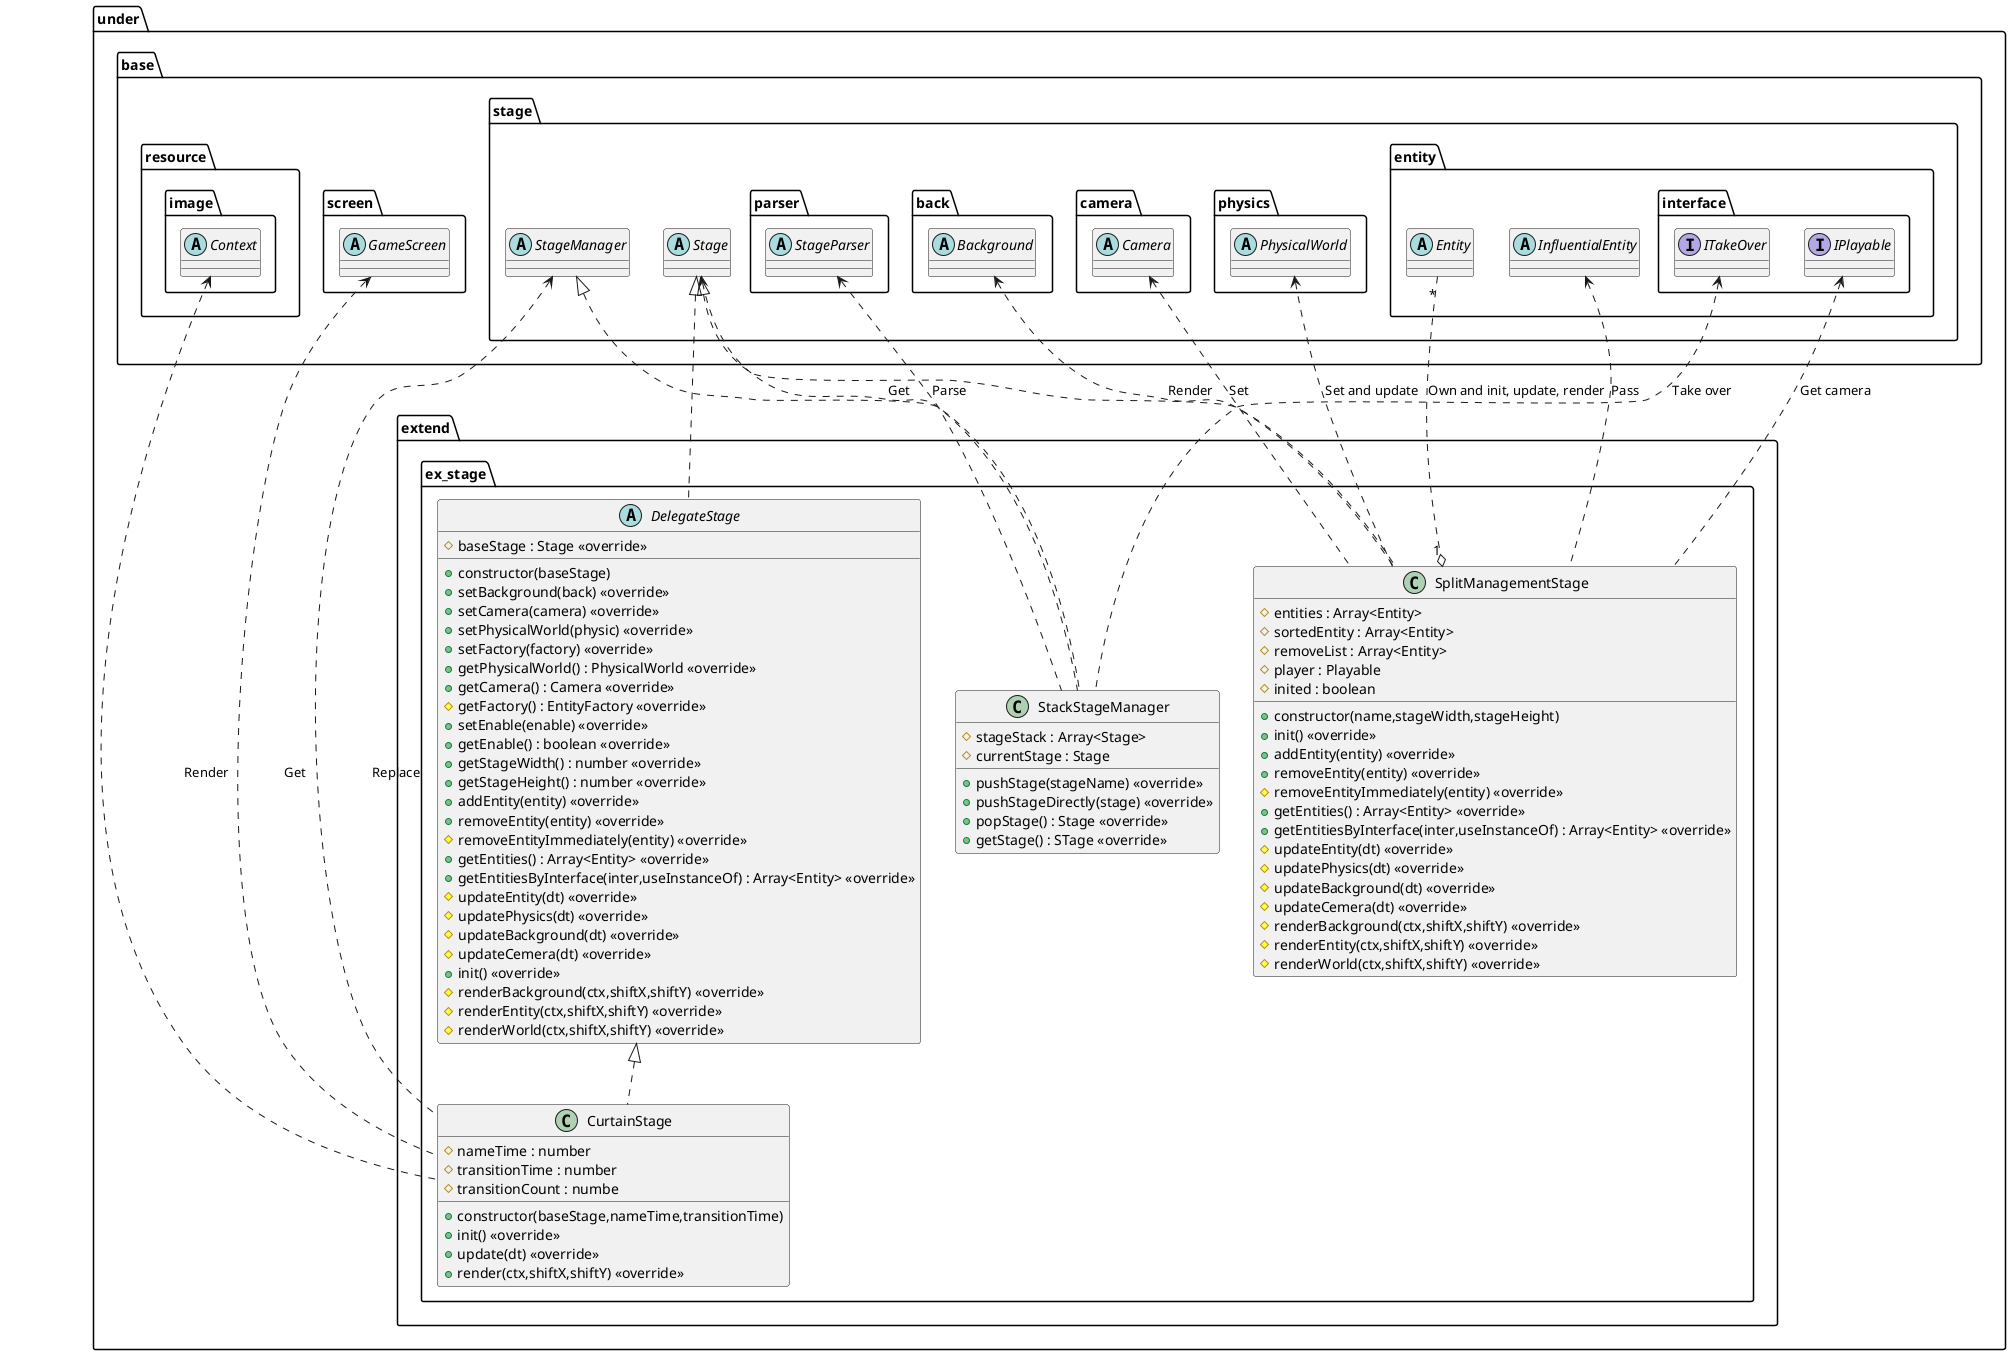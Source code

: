 @startuml StageExtend
package under {
    package extend {
        package ex_stage {
            class StackStageManager {
                #stageStack : Array<Stage>
                #currentStage : Stage
                +pushStage(stageName) <<override>>
                +pushStageDirectly(stage) <<override>>
                +popStage() : Stage <<override>>
                +getStage() : STage <<override>>
            }
            class SplitManagementStage {
                +constructor(name,stageWidth,stageHeight)
                #entities : Array<Entity>
                #sortedEntity : Array<Entity>
                #removeList : Array<Entity>
                #player : Playable
                #inited : boolean
                +init() <<override>>
                +addEntity(entity) <<override>>
                +removeEntity(entity) <<override>>
                #removeEntityImmediately(entity) <<override>>
                +getEntities() : Array<Entity> <<override>>
                +getEntitiesByInterface(inter,useInstanceOf) : Array<Entity> <<override>>
                #updateEntity(dt) <<override>>
                #updatePhysics(dt) <<override>>
                #updateBackground(dt) <<override>>
                #updateCemera(dt) <<override>>
                #renderBackground(ctx,shiftX,shiftY) <<override>>
                #renderEntity(ctx,shiftX,shiftY) <<override>>
                #renderWorld(ctx,shiftX,shiftY) <<override>>
            }
            abstract DelegateStage {
                +constructor(baseStage)
                #baseStage : Stage <<override>>
                +setBackground(back) <<override>>
                +setCamera(camera) <<override>>
                +setPhysicalWorld(physic) <<override>>
                +setFactory(factory) <<override>>
                +getPhysicalWorld() : PhysicalWorld <<override>>
                +getCamera() : Camera <<override>>
                #getFactory() : EntityFactory <<override>>
                +setEnable(enable) <<override>>
                +getEnable() : boolean <<override>>
                +getStageWidth() : number <<override>>
                +getStageHeight() : number <<override>>
                +addEntity(entity) <<override>>
                +removeEntity(entity) <<override>>
                #removeEntityImmediately(entity) <<override>>
                +getEntities() : Array<Entity> <<override>>
                +getEntitiesByInterface(inter,useInstanceOf) : Array<Entity> <<override>>
                #updateEntity(dt) <<override>>
                #updatePhysics(dt) <<override>>
                #updateBackground(dt) <<override>>
                #updateCemera(dt) <<override>>
                +init() <<override>>
                #renderBackground(ctx,shiftX,shiftY) <<override>>
                #renderEntity(ctx,shiftX,shiftY) <<override>>
                #renderWorld(ctx,shiftX,shiftY) <<override>>
            }
            class CurtainStage {
                +constructor(baseStage,nameTime,transitionTime)
                #nameTime : number
                #transitionTime : number
                #transitionCount : numbe
                +init() <<override>>
                +update(dt) <<override>>
                +render(ctx,shiftX,shiftY) <<override>>
            }
        }
    }
}

package under {
    package base {
        package resource {
            package image {
                abstract Context
            }
        }
        package screen {
            abstract GameScreen
        }
        package stage {
            abstract Stage
            abstract StageManager
            package parser {
                abstract StageParser
            }
            package back {
                abstract Background
            }
            package camera {
                abstract Camera
            }
            package physics {
                abstract PhysicalWorld
            }
            package entity {
                package interface {
                    interface IPlayable
                    interface ITakeOver
                }
                abstract Entity
                abstract InfluentialEntity
            }
        }
    }
}

StageParser <.. StackStageManager : Parse
Stage <.. StackStageManager : Get
ITakeOver <.. StackStageManager : Take over

Entity "*" ..o "1" SplitManagementStage : Own and init, update, render
IPlayable <.. SplitManagementStage : Get camera
InfluentialEntity <.. SplitManagementStage : Pass
Camera <.. SplitManagementStage : Set
Background <.. SplitManagementStage : Render
PhysicalWorld <.. SplitManagementStage : Set and update

StageManager <.. CurtainStage : Replace
GameScreen <.. CurtainStage : Get
Context <.. CurtainStage : Render

StageManager <|.. StackStageManager
Stage <|.. SplitManagementStage
Stage <|.. DelegateStage
DelegateStage <|.. CurtainStage

@enduml
